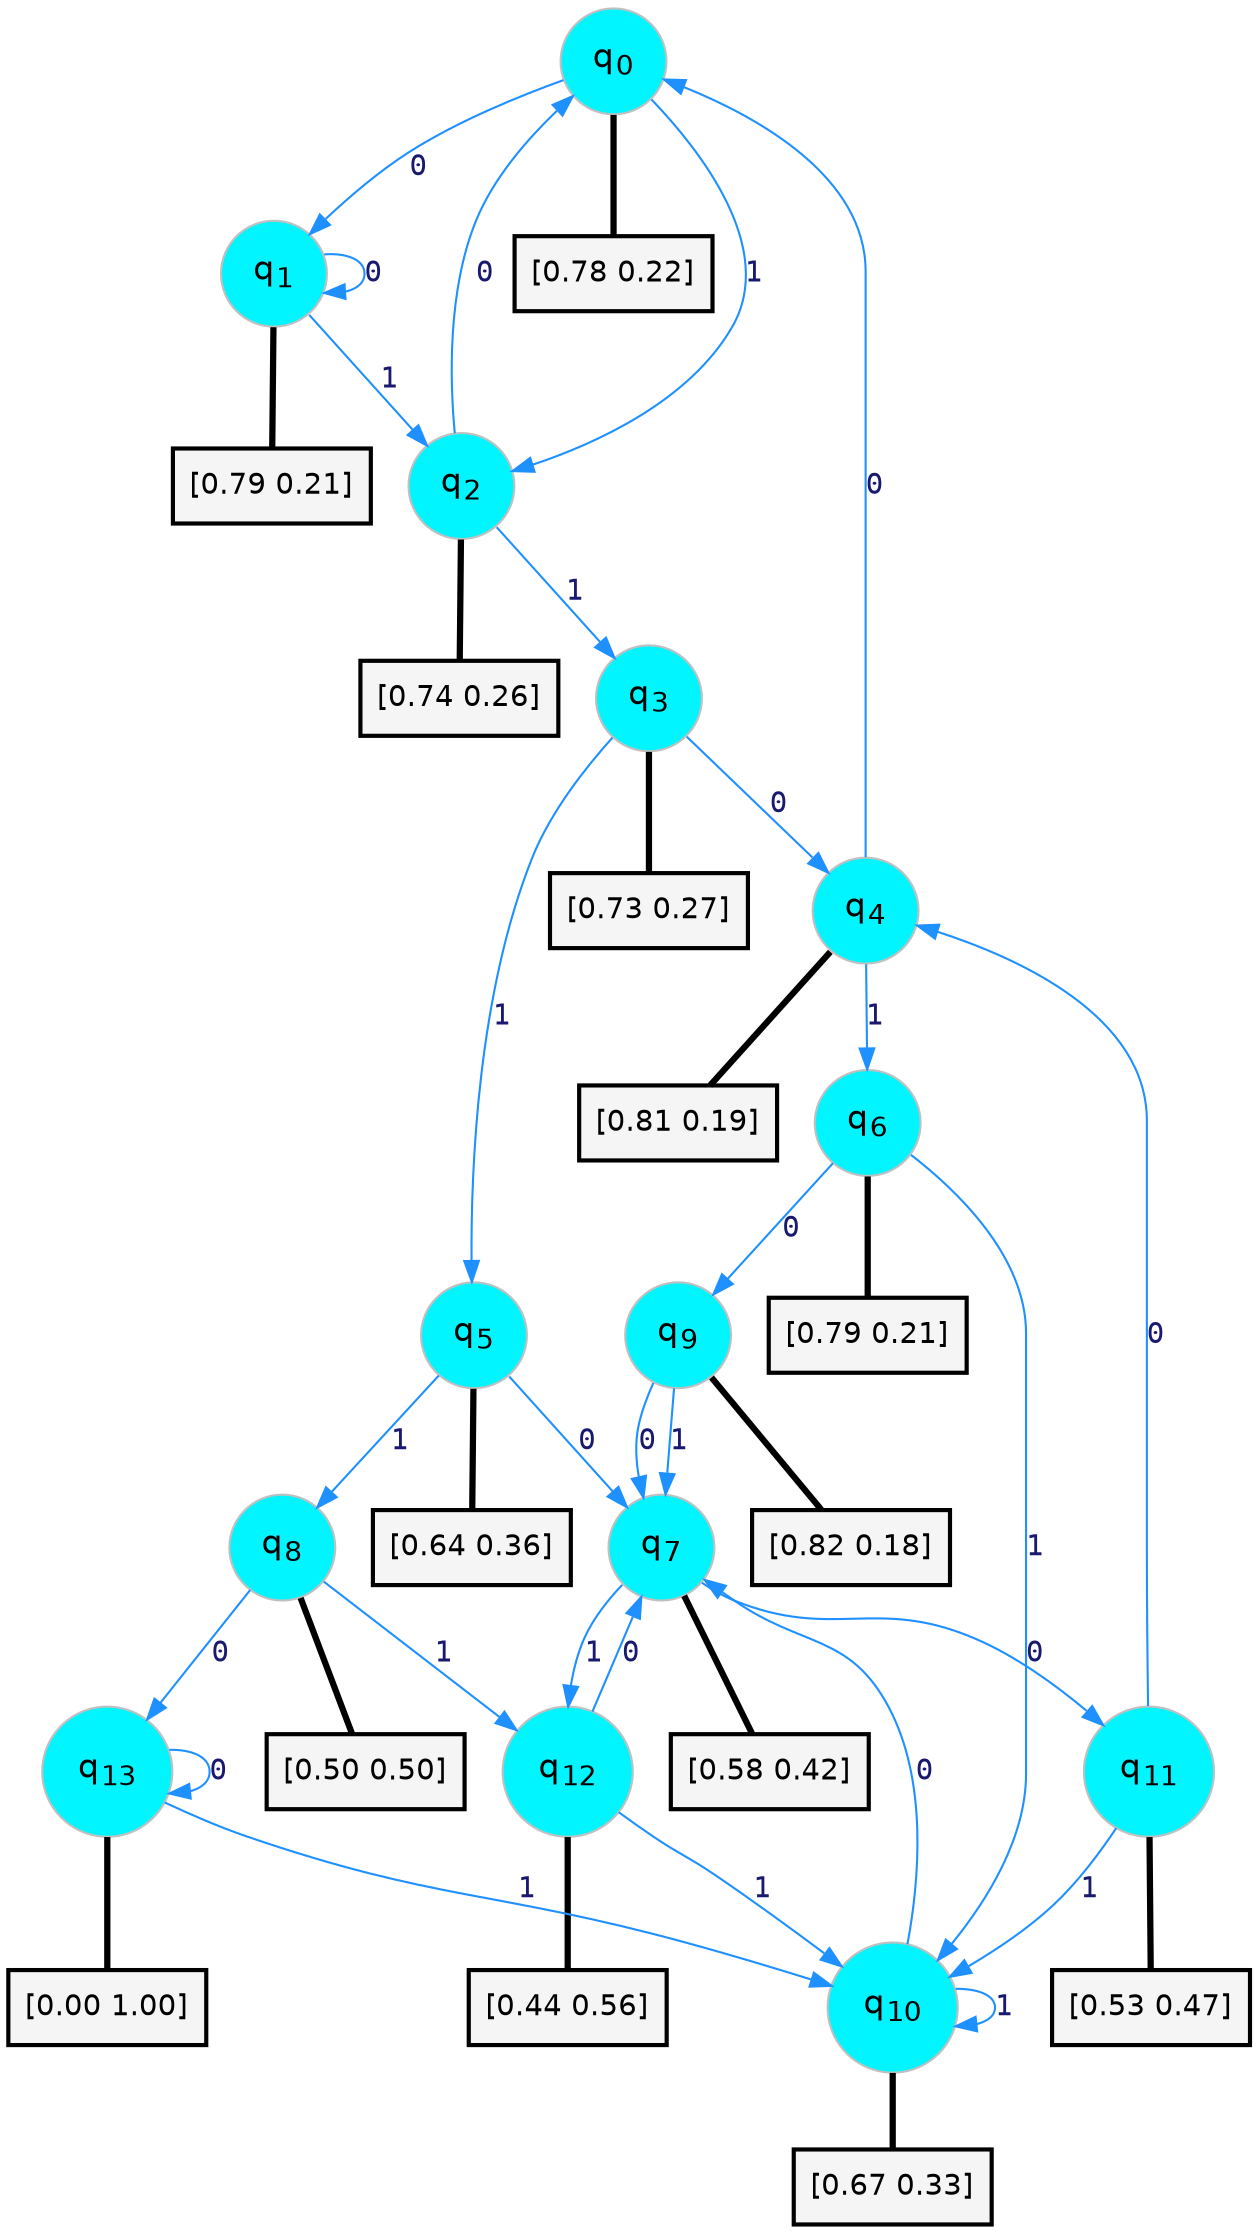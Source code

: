digraph G {
graph [
bgcolor=transparent, dpi=300, rankdir=TD, size="40,25"];
node [
color=gray, fillcolor=turquoise1, fontcolor=black, fontname=Helvetica, fontsize=16, fontweight=bold, shape=circle, style=filled];
edge [
arrowsize=1, color=dodgerblue1, fontcolor=midnightblue, fontname=courier, fontweight=bold, penwidth=1, style=solid, weight=20];
0[label=<q<SUB>0</SUB>>];
1[label=<q<SUB>1</SUB>>];
2[label=<q<SUB>2</SUB>>];
3[label=<q<SUB>3</SUB>>];
4[label=<q<SUB>4</SUB>>];
5[label=<q<SUB>5</SUB>>];
6[label=<q<SUB>6</SUB>>];
7[label=<q<SUB>7</SUB>>];
8[label=<q<SUB>8</SUB>>];
9[label=<q<SUB>9</SUB>>];
10[label=<q<SUB>10</SUB>>];
11[label=<q<SUB>11</SUB>>];
12[label=<q<SUB>12</SUB>>];
13[label=<q<SUB>13</SUB>>];
14[label="[0.78 0.22]", shape=box,fontcolor=black, fontname=Helvetica, fontsize=14, penwidth=2, fillcolor=whitesmoke,color=black];
15[label="[0.79 0.21]", shape=box,fontcolor=black, fontname=Helvetica, fontsize=14, penwidth=2, fillcolor=whitesmoke,color=black];
16[label="[0.74 0.26]", shape=box,fontcolor=black, fontname=Helvetica, fontsize=14, penwidth=2, fillcolor=whitesmoke,color=black];
17[label="[0.73 0.27]", shape=box,fontcolor=black, fontname=Helvetica, fontsize=14, penwidth=2, fillcolor=whitesmoke,color=black];
18[label="[0.81 0.19]", shape=box,fontcolor=black, fontname=Helvetica, fontsize=14, penwidth=2, fillcolor=whitesmoke,color=black];
19[label="[0.64 0.36]", shape=box,fontcolor=black, fontname=Helvetica, fontsize=14, penwidth=2, fillcolor=whitesmoke,color=black];
20[label="[0.79 0.21]", shape=box,fontcolor=black, fontname=Helvetica, fontsize=14, penwidth=2, fillcolor=whitesmoke,color=black];
21[label="[0.58 0.42]", shape=box,fontcolor=black, fontname=Helvetica, fontsize=14, penwidth=2, fillcolor=whitesmoke,color=black];
22[label="[0.50 0.50]", shape=box,fontcolor=black, fontname=Helvetica, fontsize=14, penwidth=2, fillcolor=whitesmoke,color=black];
23[label="[0.82 0.18]", shape=box,fontcolor=black, fontname=Helvetica, fontsize=14, penwidth=2, fillcolor=whitesmoke,color=black];
24[label="[0.67 0.33]", shape=box,fontcolor=black, fontname=Helvetica, fontsize=14, penwidth=2, fillcolor=whitesmoke,color=black];
25[label="[0.53 0.47]", shape=box,fontcolor=black, fontname=Helvetica, fontsize=14, penwidth=2, fillcolor=whitesmoke,color=black];
26[label="[0.44 0.56]", shape=box,fontcolor=black, fontname=Helvetica, fontsize=14, penwidth=2, fillcolor=whitesmoke,color=black];
27[label="[0.00 1.00]", shape=box,fontcolor=black, fontname=Helvetica, fontsize=14, penwidth=2, fillcolor=whitesmoke,color=black];
0->1 [label=0];
0->2 [label=1];
0->14 [arrowhead=none, penwidth=3,color=black];
1->1 [label=0];
1->2 [label=1];
1->15 [arrowhead=none, penwidth=3,color=black];
2->0 [label=0];
2->3 [label=1];
2->16 [arrowhead=none, penwidth=3,color=black];
3->4 [label=0];
3->5 [label=1];
3->17 [arrowhead=none, penwidth=3,color=black];
4->0 [label=0];
4->6 [label=1];
4->18 [arrowhead=none, penwidth=3,color=black];
5->7 [label=0];
5->8 [label=1];
5->19 [arrowhead=none, penwidth=3,color=black];
6->9 [label=0];
6->10 [label=1];
6->20 [arrowhead=none, penwidth=3,color=black];
7->11 [label=0];
7->12 [label=1];
7->21 [arrowhead=none, penwidth=3,color=black];
8->13 [label=0];
8->12 [label=1];
8->22 [arrowhead=none, penwidth=3,color=black];
9->7 [label=0];
9->7 [label=1];
9->23 [arrowhead=none, penwidth=3,color=black];
10->7 [label=0];
10->10 [label=1];
10->24 [arrowhead=none, penwidth=3,color=black];
11->4 [label=0];
11->10 [label=1];
11->25 [arrowhead=none, penwidth=3,color=black];
12->7 [label=0];
12->10 [label=1];
12->26 [arrowhead=none, penwidth=3,color=black];
13->13 [label=0];
13->10 [label=1];
13->27 [arrowhead=none, penwidth=3,color=black];
}
